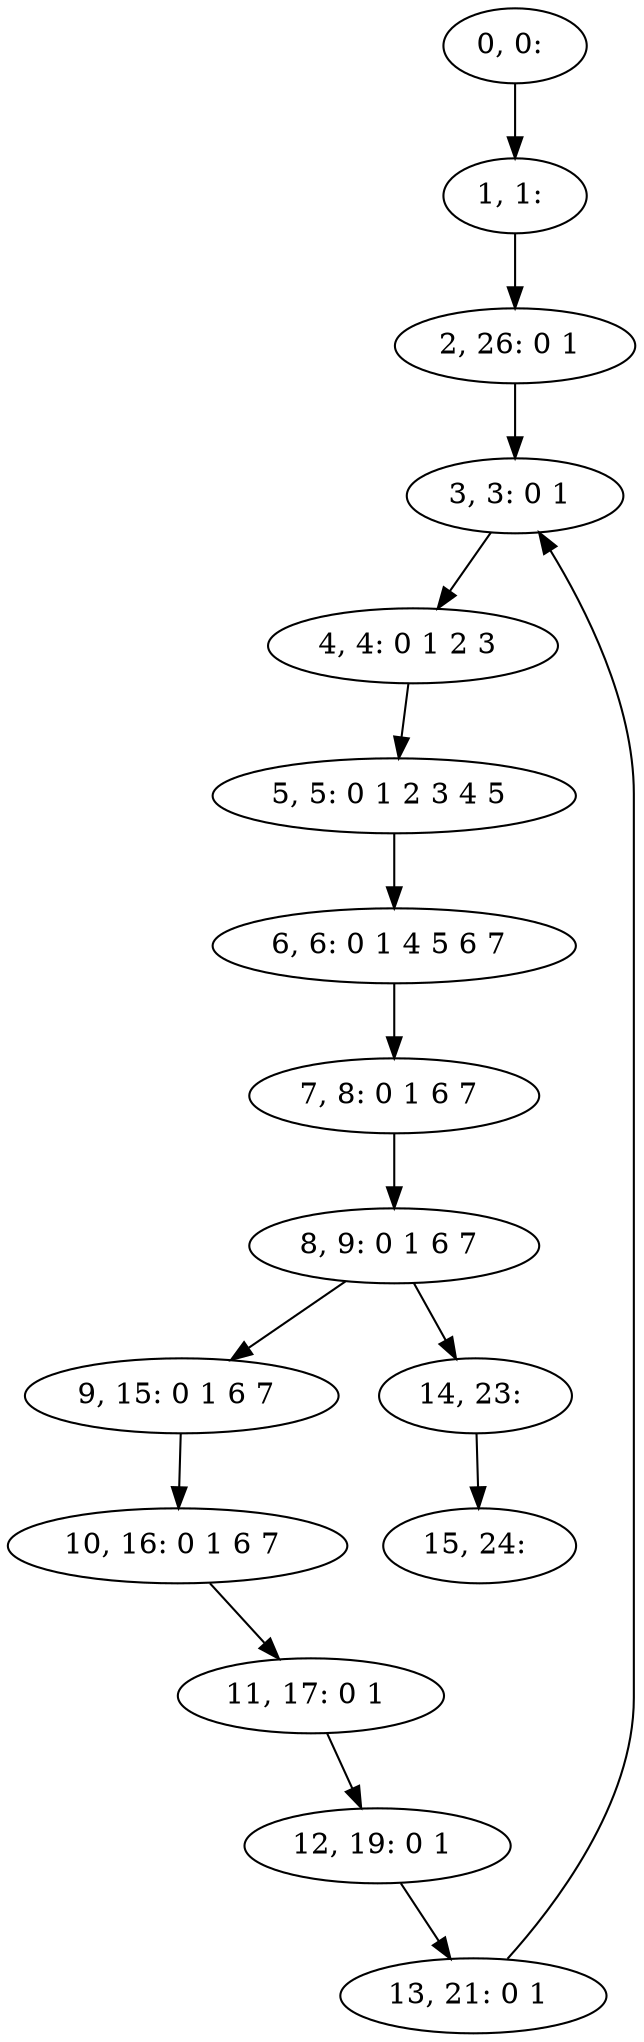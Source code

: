 digraph G {
0[label="0, 0: "];
1[label="1, 1: "];
2[label="2, 26: 0 1 "];
3[label="3, 3: 0 1 "];
4[label="4, 4: 0 1 2 3 "];
5[label="5, 5: 0 1 2 3 4 5 "];
6[label="6, 6: 0 1 4 5 6 7 "];
7[label="7, 8: 0 1 6 7 "];
8[label="8, 9: 0 1 6 7 "];
9[label="9, 15: 0 1 6 7 "];
10[label="10, 16: 0 1 6 7 "];
11[label="11, 17: 0 1 "];
12[label="12, 19: 0 1 "];
13[label="13, 21: 0 1 "];
14[label="14, 23: "];
15[label="15, 24: "];
0->1 ;
1->2 ;
2->3 ;
3->4 ;
4->5 ;
5->6 ;
6->7 ;
7->8 ;
8->9 ;
8->14 ;
9->10 ;
10->11 ;
11->12 ;
12->13 ;
13->3 ;
14->15 ;
}
